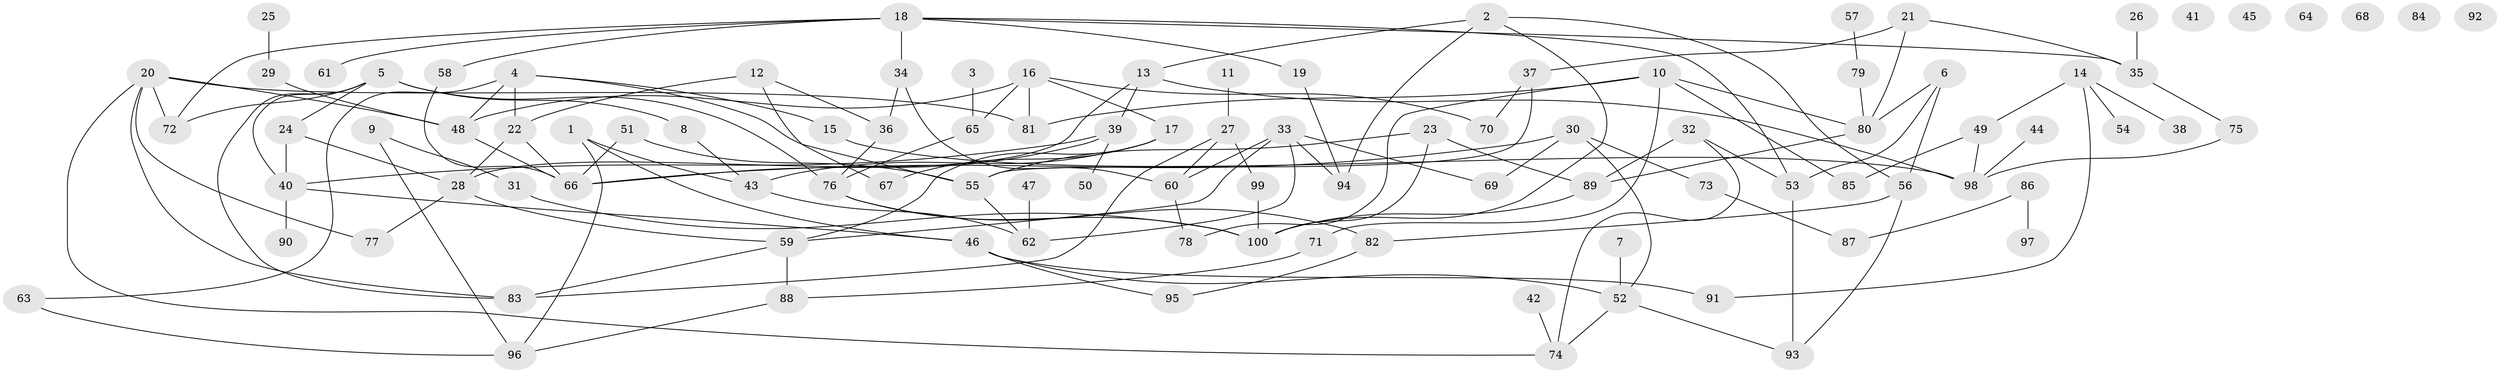 // coarse degree distribution, {3: 0.1, 1: 0.26666666666666666, 0: 0.2, 4: 0.13333333333333333, 2: 0.1, 7: 0.1, 8: 0.06666666666666667, 10: 0.03333333333333333}
// Generated by graph-tools (version 1.1) at 2025/43/03/04/25 21:43:49]
// undirected, 100 vertices, 145 edges
graph export_dot {
graph [start="1"]
  node [color=gray90,style=filled];
  1;
  2;
  3;
  4;
  5;
  6;
  7;
  8;
  9;
  10;
  11;
  12;
  13;
  14;
  15;
  16;
  17;
  18;
  19;
  20;
  21;
  22;
  23;
  24;
  25;
  26;
  27;
  28;
  29;
  30;
  31;
  32;
  33;
  34;
  35;
  36;
  37;
  38;
  39;
  40;
  41;
  42;
  43;
  44;
  45;
  46;
  47;
  48;
  49;
  50;
  51;
  52;
  53;
  54;
  55;
  56;
  57;
  58;
  59;
  60;
  61;
  62;
  63;
  64;
  65;
  66;
  67;
  68;
  69;
  70;
  71;
  72;
  73;
  74;
  75;
  76;
  77;
  78;
  79;
  80;
  81;
  82;
  83;
  84;
  85;
  86;
  87;
  88;
  89;
  90;
  91;
  92;
  93;
  94;
  95;
  96;
  97;
  98;
  99;
  100;
  1 -- 43;
  1 -- 46;
  1 -- 96;
  2 -- 13;
  2 -- 56;
  2 -- 94;
  2 -- 100;
  3 -- 65;
  4 -- 15;
  4 -- 22;
  4 -- 48;
  4 -- 55;
  4 -- 63;
  5 -- 8;
  5 -- 24;
  5 -- 40;
  5 -- 72;
  5 -- 76;
  5 -- 83;
  6 -- 53;
  6 -- 56;
  6 -- 80;
  7 -- 52;
  8 -- 43;
  9 -- 31;
  9 -- 96;
  10 -- 71;
  10 -- 78;
  10 -- 80;
  10 -- 81;
  10 -- 85;
  11 -- 27;
  12 -- 22;
  12 -- 36;
  12 -- 67;
  13 -- 28;
  13 -- 39;
  13 -- 98;
  14 -- 38;
  14 -- 49;
  14 -- 54;
  14 -- 91;
  15 -- 98;
  16 -- 17;
  16 -- 48;
  16 -- 65;
  16 -- 70;
  16 -- 81;
  17 -- 43;
  17 -- 59;
  17 -- 67;
  18 -- 19;
  18 -- 34;
  18 -- 35;
  18 -- 53;
  18 -- 58;
  18 -- 61;
  18 -- 72;
  19 -- 94;
  20 -- 48;
  20 -- 72;
  20 -- 74;
  20 -- 77;
  20 -- 81;
  20 -- 83;
  21 -- 35;
  21 -- 37;
  21 -- 80;
  22 -- 28;
  22 -- 66;
  23 -- 55;
  23 -- 89;
  23 -- 100;
  24 -- 28;
  24 -- 40;
  25 -- 29;
  26 -- 35;
  27 -- 60;
  27 -- 83;
  27 -- 99;
  28 -- 59;
  28 -- 77;
  29 -- 48;
  30 -- 52;
  30 -- 66;
  30 -- 69;
  30 -- 73;
  31 -- 100;
  32 -- 53;
  32 -- 74;
  32 -- 89;
  33 -- 59;
  33 -- 60;
  33 -- 62;
  33 -- 69;
  33 -- 94;
  34 -- 36;
  34 -- 60;
  35 -- 75;
  36 -- 76;
  37 -- 55;
  37 -- 70;
  39 -- 40;
  39 -- 50;
  39 -- 66;
  40 -- 46;
  40 -- 90;
  42 -- 74;
  43 -- 62;
  44 -- 98;
  46 -- 52;
  46 -- 91;
  46 -- 95;
  47 -- 62;
  48 -- 66;
  49 -- 85;
  49 -- 98;
  51 -- 55;
  51 -- 66;
  52 -- 74;
  52 -- 93;
  53 -- 93;
  55 -- 62;
  56 -- 82;
  56 -- 93;
  57 -- 79;
  58 -- 66;
  59 -- 83;
  59 -- 88;
  60 -- 78;
  63 -- 96;
  65 -- 76;
  71 -- 88;
  73 -- 87;
  75 -- 98;
  76 -- 82;
  76 -- 100;
  79 -- 80;
  80 -- 89;
  82 -- 95;
  86 -- 87;
  86 -- 97;
  88 -- 96;
  89 -- 100;
  99 -- 100;
}
